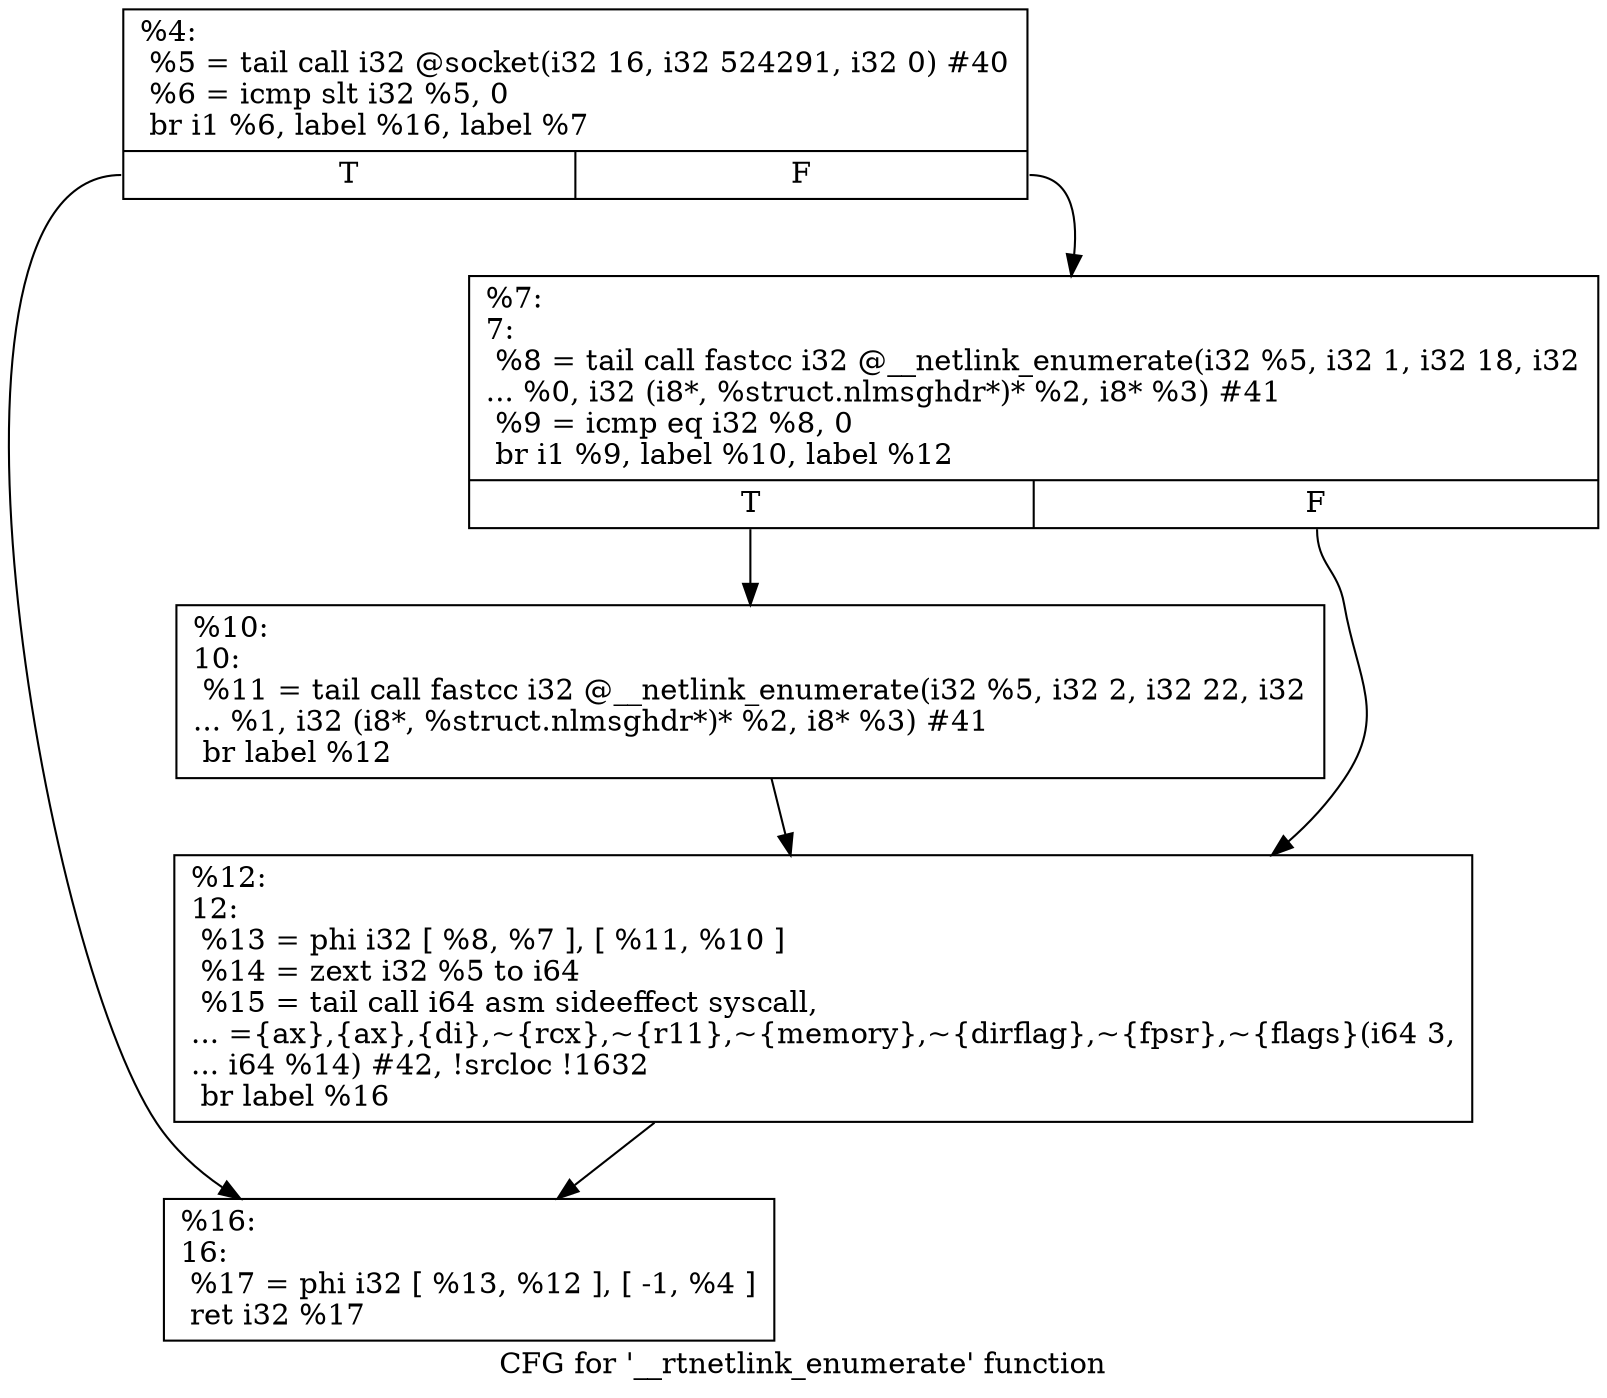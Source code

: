digraph "CFG for '__rtnetlink_enumerate' function" {
	label="CFG for '__rtnetlink_enumerate' function";

	Node0x1d8ce00 [shape=record,label="{%4:\l  %5 = tail call i32 @socket(i32 16, i32 524291, i32 0) #40\l  %6 = icmp slt i32 %5, 0\l  br i1 %6, label %16, label %7\l|{<s0>T|<s1>F}}"];
	Node0x1d8ce00:s0 -> Node0x1d8cff0;
	Node0x1d8ce00:s1 -> Node0x1d8cf00;
	Node0x1d8cf00 [shape=record,label="{%7:\l7:                                                \l  %8 = tail call fastcc i32 @__netlink_enumerate(i32 %5, i32 1, i32 18, i32\l... %0, i32 (i8*, %struct.nlmsghdr*)* %2, i8* %3) #41\l  %9 = icmp eq i32 %8, 0\l  br i1 %9, label %10, label %12\l|{<s0>T|<s1>F}}"];
	Node0x1d8cf00:s0 -> Node0x1d8cf50;
	Node0x1d8cf00:s1 -> Node0x1d8cfa0;
	Node0x1d8cf50 [shape=record,label="{%10:\l10:                                               \l  %11 = tail call fastcc i32 @__netlink_enumerate(i32 %5, i32 2, i32 22, i32\l... %1, i32 (i8*, %struct.nlmsghdr*)* %2, i8* %3) #41\l  br label %12\l}"];
	Node0x1d8cf50 -> Node0x1d8cfa0;
	Node0x1d8cfa0 [shape=record,label="{%12:\l12:                                               \l  %13 = phi i32 [ %8, %7 ], [ %11, %10 ]\l  %14 = zext i32 %5 to i64\l  %15 = tail call i64 asm sideeffect syscall,\l... =\{ax\},\{ax\},\{di\},~\{rcx\},~\{r11\},~\{memory\},~\{dirflag\},~\{fpsr\},~\{flags\}(i64 3,\l... i64 %14) #42, !srcloc !1632\l  br label %16\l}"];
	Node0x1d8cfa0 -> Node0x1d8cff0;
	Node0x1d8cff0 [shape=record,label="{%16:\l16:                                               \l  %17 = phi i32 [ %13, %12 ], [ -1, %4 ]\l  ret i32 %17\l}"];
}
